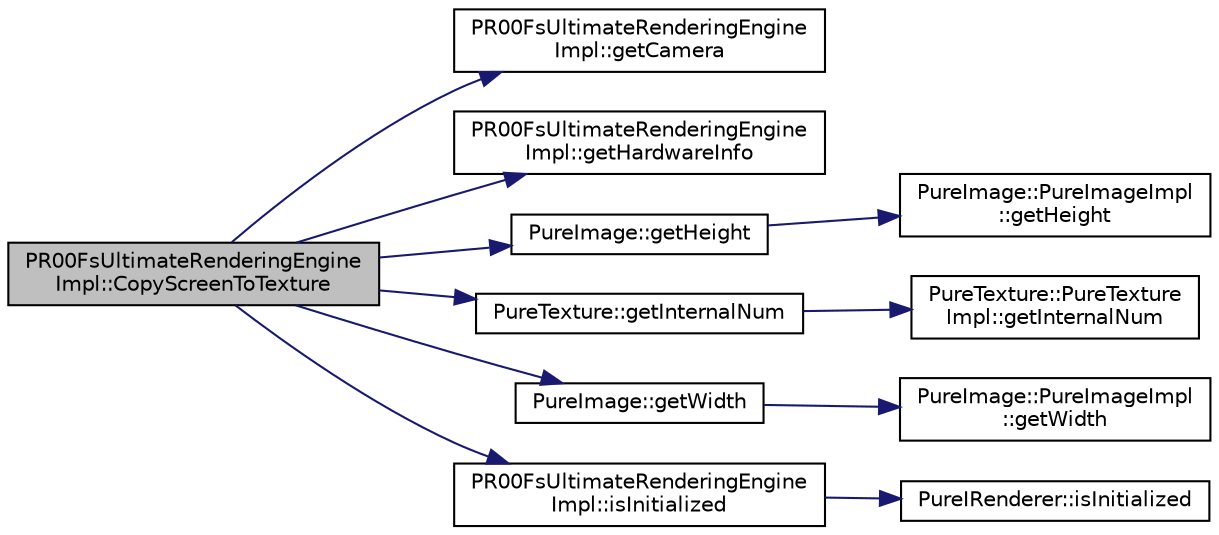 digraph "PR00FsUltimateRenderingEngineImpl::CopyScreenToTexture"
{
 // LATEX_PDF_SIZE
  edge [fontname="Helvetica",fontsize="10",labelfontname="Helvetica",labelfontsize="10"];
  node [fontname="Helvetica",fontsize="10",shape=record];
  rankdir="LR";
  Node1 [label="PR00FsUltimateRenderingEngine\lImpl::CopyScreenToTexture",height=0.2,width=0.4,color="black", fillcolor="grey75", style="filled", fontcolor="black",tooltip="Copies screen content to texture."];
  Node1 -> Node2 [color="midnightblue",fontsize="10",style="solid",fontname="Helvetica"];
  Node2 [label="PR00FsUltimateRenderingEngine\lImpl::getCamera",height=0.2,width=0.4,color="black", fillcolor="white", style="filled",URL="$class_p_r00_fs_ultimate_rendering_engine_impl.html#a3001d258b88411981b9d2116e446089f",tooltip="Get access to camera handler functions."];
  Node1 -> Node3 [color="midnightblue",fontsize="10",style="solid",fontname="Helvetica"];
  Node3 [label="PR00FsUltimateRenderingEngine\lImpl::getHardwareInfo",height=0.2,width=0.4,color="black", fillcolor="white", style="filled",URL="$class_p_r00_fs_ultimate_rendering_engine_impl.html#a0687de26bbab56b909d7a44f85074ee3",tooltip="Get access to hardware information."];
  Node1 -> Node4 [color="midnightblue",fontsize="10",style="solid",fontname="Helvetica"];
  Node4 [label="PureImage::getHeight",height=0.2,width=0.4,color="black", fillcolor="white", style="filled",URL="$class_pure_image.html#a7721439592de01412aa4a77fb752df2a",tooltip="Gets the height of the image."];
  Node4 -> Node5 [color="midnightblue",fontsize="10",style="solid",fontname="Helvetica"];
  Node5 [label="PureImage::PureImageImpl\l::getHeight",height=0.2,width=0.4,color="black", fillcolor="white", style="filled",URL="$class_pure_image_1_1_pure_image_impl.html#ab05222e48a53a13930aebc90a54c6614",tooltip=" "];
  Node1 -> Node6 [color="midnightblue",fontsize="10",style="solid",fontname="Helvetica"];
  Node6 [label="PureTexture::getInternalNum",height=0.2,width=0.4,color="black", fillcolor="white", style="filled",URL="$class_pure_texture.html#ac138e276d86d1369d751b1d77deec13e",tooltip="Gets the internal texture ID."];
  Node6 -> Node7 [color="midnightblue",fontsize="10",style="solid",fontname="Helvetica"];
  Node7 [label="PureTexture::PureTexture\lImpl::getInternalNum",height=0.2,width=0.4,color="black", fillcolor="white", style="filled",URL="$class_pure_texture_1_1_pure_texture_impl.html#ae7632a2200d7e3fd3fbb342a30a1f313",tooltip=" "];
  Node1 -> Node8 [color="midnightblue",fontsize="10",style="solid",fontname="Helvetica"];
  Node8 [label="PureImage::getWidth",height=0.2,width=0.4,color="black", fillcolor="white", style="filled",URL="$class_pure_image.html#aba6085fe41bb0acf129e3f18356a87e3",tooltip="Gets the width of the image."];
  Node8 -> Node9 [color="midnightblue",fontsize="10",style="solid",fontname="Helvetica"];
  Node9 [label="PureImage::PureImageImpl\l::getWidth",height=0.2,width=0.4,color="black", fillcolor="white", style="filled",URL="$class_pure_image_1_1_pure_image_impl.html#a2e76bb4c6a6f4c07ac7a70925c3b1d46",tooltip=" "];
  Node1 -> Node10 [color="midnightblue",fontsize="10",style="solid",fontname="Helvetica"];
  Node10 [label="PR00FsUltimateRenderingEngine\lImpl::isInitialized",height=0.2,width=0.4,color="black", fillcolor="white", style="filled",URL="$class_p_r00_fs_ultimate_rendering_engine_impl.html#aee0addbb450f00c2dc8c57530cac7b8c",tooltip="Gets the state of the engine."];
  Node10 -> Node11 [color="midnightblue",fontsize="10",style="solid",fontname="Helvetica"];
  Node11 [label="PureIRenderer::isInitialized",height=0.2,width=0.4,color="black", fillcolor="white", style="filled",URL="$class_pure_i_renderer.html#ad241be1a3da0de7abb0655f5aa39e21f",tooltip="Gets the state of the renderer."];
}
